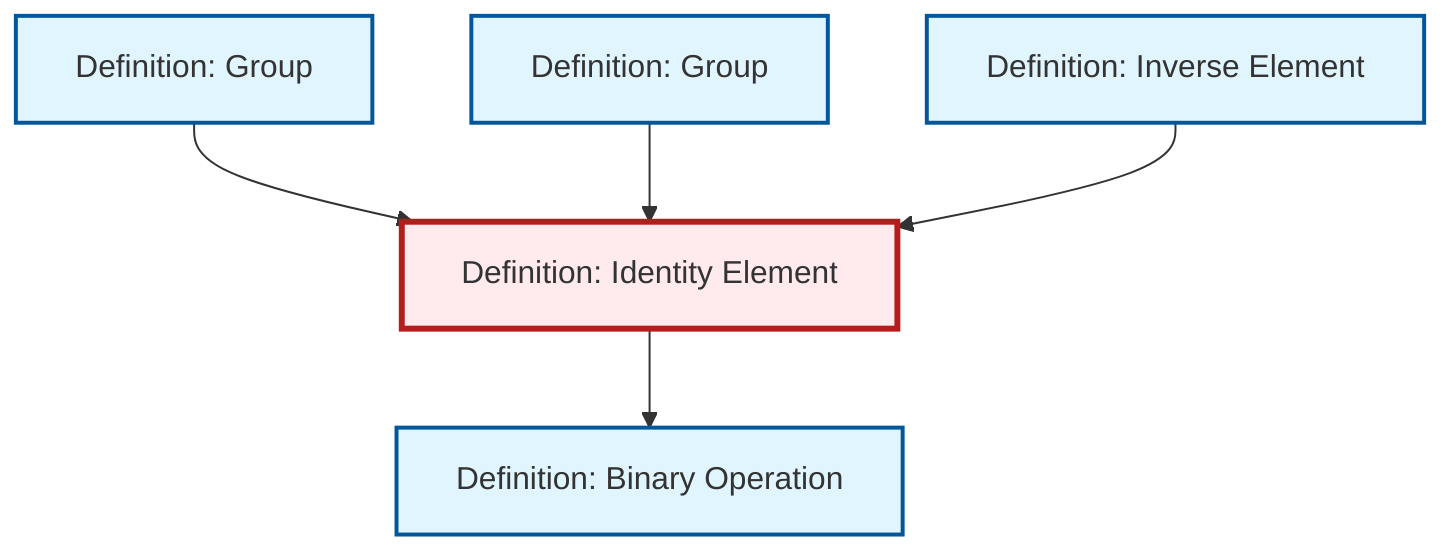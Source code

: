 graph TD
    classDef definition fill:#e1f5fe,stroke:#01579b,stroke-width:2px
    classDef theorem fill:#f3e5f5,stroke:#4a148c,stroke-width:2px
    classDef axiom fill:#fff3e0,stroke:#e65100,stroke-width:2px
    classDef example fill:#e8f5e9,stroke:#1b5e20,stroke-width:2px
    classDef current fill:#ffebee,stroke:#b71c1c,stroke-width:3px
    def-inverse-element["Definition: Inverse Element"]:::definition
    def-group-example["Definition: Group"]:::definition
    def-group["Definition: Group"]:::definition
    def-binary-operation["Definition: Binary Operation"]:::definition
    def-identity-element["Definition: Identity Element"]:::definition
    def-identity-element --> def-binary-operation
    def-group-example --> def-identity-element
    def-group --> def-identity-element
    def-inverse-element --> def-identity-element
    class def-identity-element current